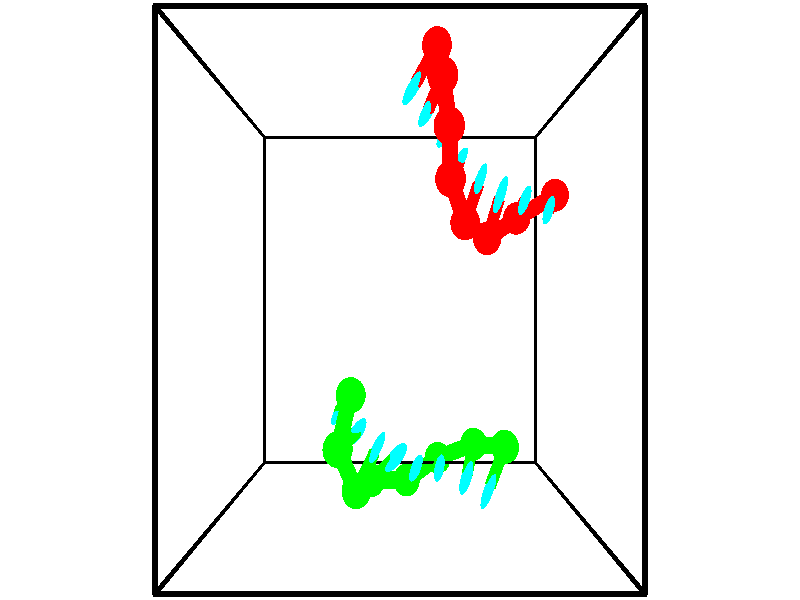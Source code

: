 // switches for output
#declare DRAW_BASES = 1; // possible values are 0, 1; only relevant for DNA ribbons
#declare DRAW_BASES_TYPE = 3; // possible values are 1, 2, 3; only relevant for DNA ribbons
#declare DRAW_FOG = 0; // set to 1 to enable fog

#include "colors.inc"

#include "transforms.inc"
background { rgb <1, 1, 1>}

#default {
   normal{
       ripples 0.25
       frequency 0.20
       turbulence 0.2
       lambda 5
   }
	finish {
		phong 0.1
		phong_size 40.
	}
}

// original window dimensions: 1024x640


// camera settings

camera {
	sky <-0, 1, 0>
	up <-0, 1, 0>
	right 1.6 * <1, 0, 0>
	location <2.5, 2.5, 11.1562>
	look_at <2.5, 2.5, 2.5>
	direction <0, 0, -8.6562>
	angle 67.0682
}


# declare cpy_camera_pos = <2.5, 2.5, 11.1562>;
# if (DRAW_FOG = 1)
fog {
	fog_type 2
	up vnormalize(cpy_camera_pos)
	color rgbt<1,1,1,0.3>
	distance 1e-5
	fog_alt 3e-3
	fog_offset 4
}
# end


// LIGHTS

# declare lum = 6;
global_settings {
	ambient_light rgb lum * <0.05, 0.05, 0.05>
	max_trace_level 15
}# declare cpy_direct_light_amount = 0.25;
light_source
{	1000 * <-1, -1, 1>,
	rgb lum * cpy_direct_light_amount
	parallel
}

light_source
{	1000 * <1, 1, -1>,
	rgb lum * cpy_direct_light_amount
	parallel
}

// strand 0

// nucleotide -1

// particle -1
sphere {
	<5.343532, 4.100841, 0.070923> 0.250000
	pigment { color rgbt <1,0,0,0> }
	no_shadow
}
cylinder {
	<5.198723, 3.929848, 0.402271>,  <5.111837, 3.827252, 0.601080>, 0.100000
	pigment { color rgbt <1,0,0,0> }
	no_shadow
}
cylinder {
	<5.198723, 3.929848, 0.402271>,  <5.343532, 4.100841, 0.070923>, 0.100000
	pigment { color rgbt <1,0,0,0> }
	no_shadow
}

// particle -1
sphere {
	<5.198723, 3.929848, 0.402271> 0.100000
	pigment { color rgbt <1,0,0,0> }
	no_shadow
}
sphere {
	0, 1
	scale<0.080000,0.200000,0.300000>
	matrix <-0.914483, 0.335155, -0.226698,
		-0.180723, -0.839601, -0.512259,
		-0.362022, -0.427482, 0.828371,
		5.090116, 3.801603, 0.650782>
	pigment { color rgbt <0,1,1,0> }
	no_shadow
}
cylinder {
	<4.656749, 3.758673, -0.014679>,  <5.343532, 4.100841, 0.070923>, 0.130000
	pigment { color rgbt <1,0,0,0> }
	no_shadow
}

// nucleotide -1

// particle -1
sphere {
	<4.656749, 3.758673, -0.014679> 0.250000
	pigment { color rgbt <1,0,0,0> }
	no_shadow
}
cylinder {
	<4.663391, 3.862572, 0.371534>,  <4.667377, 3.924911, 0.603262>, 0.100000
	pigment { color rgbt <1,0,0,0> }
	no_shadow
}
cylinder {
	<4.663391, 3.862572, 0.371534>,  <4.656749, 3.758673, -0.014679>, 0.100000
	pigment { color rgbt <1,0,0,0> }
	no_shadow
}

// particle -1
sphere {
	<4.663391, 3.862572, 0.371534> 0.100000
	pigment { color rgbt <1,0,0,0> }
	no_shadow
}
sphere {
	0, 1
	scale<0.080000,0.200000,0.300000>
	matrix <-0.933428, 0.350150, -0.078144,
		-0.358380, -0.899959, 0.248270,
		0.016605, 0.259747, 0.965534,
		4.668373, 3.940496, 0.661195>
	pigment { color rgbt <0,1,1,0> }
	no_shadow
}
cylinder {
	<4.064620, 3.421200, 0.316937>,  <4.656749, 3.758673, -0.014679>, 0.130000
	pigment { color rgbt <1,0,0,0> }
	no_shadow
}

// nucleotide -1

// particle -1
sphere {
	<4.064620, 3.421200, 0.316937> 0.250000
	pigment { color rgbt <1,0,0,0> }
	no_shadow
}
cylinder {
	<4.172630, 3.764999, 0.490534>,  <4.237437, 3.971279, 0.594692>, 0.100000
	pigment { color rgbt <1,0,0,0> }
	no_shadow
}
cylinder {
	<4.172630, 3.764999, 0.490534>,  <4.064620, 3.421200, 0.316937>, 0.100000
	pigment { color rgbt <1,0,0,0> }
	no_shadow
}

// particle -1
sphere {
	<4.172630, 3.764999, 0.490534> 0.100000
	pigment { color rgbt <1,0,0,0> }
	no_shadow
}
sphere {
	0, 1
	scale<0.080000,0.200000,0.300000>
	matrix <-0.912390, 0.372414, -0.169861,
		-0.307620, -0.350103, 0.884759,
		0.270027, 0.859498, 0.433992,
		4.253638, 4.022849, 0.620731>
	pigment { color rgbt <0,1,1,0> }
	no_shadow
}
cylinder {
	<3.607200, 3.596483, 0.892319>,  <4.064620, 3.421200, 0.316937>, 0.130000
	pigment { color rgbt <1,0,0,0> }
	no_shadow
}

// nucleotide -1

// particle -1
sphere {
	<3.607200, 3.596483, 0.892319> 0.250000
	pigment { color rgbt <1,0,0,0> }
	no_shadow
}
cylinder {
	<3.760971, 3.947815, 0.778650>,  <3.853234, 4.158614, 0.710449>, 0.100000
	pigment { color rgbt <1,0,0,0> }
	no_shadow
}
cylinder {
	<3.760971, 3.947815, 0.778650>,  <3.607200, 3.596483, 0.892319>, 0.100000
	pigment { color rgbt <1,0,0,0> }
	no_shadow
}

// particle -1
sphere {
	<3.760971, 3.947815, 0.778650> 0.100000
	pigment { color rgbt <1,0,0,0> }
	no_shadow
}
sphere {
	0, 1
	scale<0.080000,0.200000,0.300000>
	matrix <-0.914432, 0.404522, 0.013269,
		0.126608, 0.254755, 0.958682,
		0.384427, 0.878330, -0.284172,
		3.876299, 4.211314, 0.693399>
	pigment { color rgbt <0,1,1,0> }
	no_shadow
}
cylinder {
	<3.325780, 4.149744, 1.296576>,  <3.607200, 3.596483, 0.892319>, 0.130000
	pigment { color rgbt <1,0,0,0> }
	no_shadow
}

// nucleotide -1

// particle -1
sphere {
	<3.325780, 4.149744, 1.296576> 0.250000
	pigment { color rgbt <1,0,0,0> }
	no_shadow
}
cylinder {
	<3.443512, 4.353088, 0.972862>,  <3.514151, 4.475095, 0.778634>, 0.100000
	pigment { color rgbt <1,0,0,0> }
	no_shadow
}
cylinder {
	<3.443512, 4.353088, 0.972862>,  <3.325780, 4.149744, 1.296576>, 0.100000
	pigment { color rgbt <1,0,0,0> }
	no_shadow
}

// particle -1
sphere {
	<3.443512, 4.353088, 0.972862> 0.100000
	pigment { color rgbt <1,0,0,0> }
	no_shadow
}
sphere {
	0, 1
	scale<0.080000,0.200000,0.300000>
	matrix <-0.820889, 0.568103, 0.058310,
		0.489399, 0.647170, 0.584517,
		0.294329, 0.508360, -0.809284,
		3.531811, 4.505597, 0.730077>
	pigment { color rgbt <0,1,1,0> }
	no_shadow
}
cylinder {
	<3.285364, 4.814142, 1.529266>,  <3.325780, 4.149744, 1.296576>, 0.130000
	pigment { color rgbt <1,0,0,0> }
	no_shadow
}

// nucleotide -1

// particle -1
sphere {
	<3.285364, 4.814142, 1.529266> 0.250000
	pigment { color rgbt <1,0,0,0> }
	no_shadow
}
cylinder {
	<3.272629, 4.832909, 1.129910>,  <3.264987, 4.844169, 0.890296>, 0.100000
	pigment { color rgbt <1,0,0,0> }
	no_shadow
}
cylinder {
	<3.272629, 4.832909, 1.129910>,  <3.285364, 4.814142, 1.529266>, 0.100000
	pigment { color rgbt <1,0,0,0> }
	no_shadow
}

// particle -1
sphere {
	<3.272629, 4.832909, 1.129910> 0.100000
	pigment { color rgbt <1,0,0,0> }
	no_shadow
}
sphere {
	0, 1
	scale<0.080000,0.200000,0.300000>
	matrix <-0.797464, 0.600975, 0.053672,
		0.602526, 0.797890, 0.018280,
		-0.031839, 0.046916, -0.998391,
		3.263077, 4.846983, 0.830392>
	pigment { color rgbt <0,1,1,0> }
	no_shadow
}
cylinder {
	<3.192033, 5.523336, 1.399443>,  <3.285364, 4.814142, 1.529266>, 0.130000
	pigment { color rgbt <1,0,0,0> }
	no_shadow
}

// nucleotide -1

// particle -1
sphere {
	<3.192033, 5.523336, 1.399443> 0.250000
	pigment { color rgbt <1,0,0,0> }
	no_shadow
}
cylinder {
	<3.067818, 5.336143, 1.068491>,  <2.993289, 5.223828, 0.869920>, 0.100000
	pigment { color rgbt <1,0,0,0> }
	no_shadow
}
cylinder {
	<3.067818, 5.336143, 1.068491>,  <3.192033, 5.523336, 1.399443>, 0.100000
	pigment { color rgbt <1,0,0,0> }
	no_shadow
}

// particle -1
sphere {
	<3.067818, 5.336143, 1.068491> 0.100000
	pigment { color rgbt <1,0,0,0> }
	no_shadow
}
sphere {
	0, 1
	scale<0.080000,0.200000,0.300000>
	matrix <-0.745364, 0.660056, -0.093586,
		0.589914, 0.587638, -0.553790,
		-0.310538, -0.467983, -0.827380,
		2.974656, 5.195749, 0.820277>
	pigment { color rgbt <0,1,1,0> }
	no_shadow
}
cylinder {
	<3.122800, 6.080883, 0.981576>,  <3.192033, 5.523336, 1.399443>, 0.130000
	pigment { color rgbt <1,0,0,0> }
	no_shadow
}

// nucleotide -1

// particle -1
sphere {
	<3.122800, 6.080883, 0.981576> 0.250000
	pigment { color rgbt <1,0,0,0> }
	no_shadow
}
cylinder {
	<2.898186, 5.784367, 0.834515>,  <2.763417, 5.606457, 0.746278>, 0.100000
	pigment { color rgbt <1,0,0,0> }
	no_shadow
}
cylinder {
	<2.898186, 5.784367, 0.834515>,  <3.122800, 6.080883, 0.981576>, 0.100000
	pigment { color rgbt <1,0,0,0> }
	no_shadow
}

// particle -1
sphere {
	<2.898186, 5.784367, 0.834515> 0.100000
	pigment { color rgbt <1,0,0,0> }
	no_shadow
}
sphere {
	0, 1
	scale<0.080000,0.200000,0.300000>
	matrix <-0.772003, 0.629265, -0.089652,
		0.297809, 0.233486, -0.925632,
		-0.561535, -0.741289, -0.367653,
		2.729725, 5.561980, 0.724219>
	pigment { color rgbt <0,1,1,0> }
	no_shadow
}
// strand 1

// nucleotide -1

// particle -1
sphere {
	<1.674110, 1.171169, 1.044381> 0.250000
	pigment { color rgbt <0,1,0,0> }
	no_shadow
}
cylinder {
	<1.528107, 0.985832, 0.721375>,  <1.440505, 0.874630, 0.527571>, 0.100000
	pigment { color rgbt <0,1,0,0> }
	no_shadow
}
cylinder {
	<1.528107, 0.985832, 0.721375>,  <1.674110, 1.171169, 1.044381>, 0.100000
	pigment { color rgbt <0,1,0,0> }
	no_shadow
}

// particle -1
sphere {
	<1.528107, 0.985832, 0.721375> 0.100000
	pigment { color rgbt <0,1,0,0> }
	no_shadow
}
sphere {
	0, 1
	scale<0.080000,0.200000,0.300000>
	matrix <0.840924, -0.536288, -0.072395,
		-0.399518, -0.705485, 0.585386,
		-0.365009, -0.463342, -0.807516,
		1.418604, 0.846830, 0.479120>
	pigment { color rgbt <0,1,1,0> }
	no_shadow
}
cylinder {
	<1.463459, 0.430738, 1.126250>,  <1.674110, 1.171169, 1.044381>, 0.130000
	pigment { color rgbt <0,1,0,0> }
	no_shadow
}

// nucleotide -1

// particle -1
sphere {
	<1.463459, 0.430738, 1.126250> 0.250000
	pigment { color rgbt <0,1,0,0> }
	no_shadow
}
cylinder {
	<1.624130, 0.506386, 0.767834>,  <1.720533, 0.551774, 0.552784>, 0.100000
	pigment { color rgbt <0,1,0,0> }
	no_shadow
}
cylinder {
	<1.624130, 0.506386, 0.767834>,  <1.463459, 0.430738, 1.126250>, 0.100000
	pigment { color rgbt <0,1,0,0> }
	no_shadow
}

// particle -1
sphere {
	<1.624130, 0.506386, 0.767834> 0.100000
	pigment { color rgbt <0,1,0,0> }
	no_shadow
}
sphere {
	0, 1
	scale<0.080000,0.200000,0.300000>
	matrix <0.850648, -0.439457, 0.288577,
		-0.339196, -0.878130, -0.337393,
		0.401677, 0.189119, -0.896041,
		1.744634, 0.563121, 0.499021>
	pigment { color rgbt <0,1,1,0> }
	no_shadow
}
cylinder {
	<1.754141, -0.217271, 0.847135>,  <1.463459, 0.430738, 1.126250>, 0.130000
	pigment { color rgbt <0,1,0,0> }
	no_shadow
}

// nucleotide -1

// particle -1
sphere {
	<1.754141, -0.217271, 0.847135> 0.250000
	pigment { color rgbt <0,1,0,0> }
	no_shadow
}
cylinder {
	<1.939125, 0.081619, 0.656227>,  <2.050115, 0.260953, 0.541682>, 0.100000
	pigment { color rgbt <0,1,0,0> }
	no_shadow
}
cylinder {
	<1.939125, 0.081619, 0.656227>,  <1.754141, -0.217271, 0.847135>, 0.100000
	pigment { color rgbt <0,1,0,0> }
	no_shadow
}

// particle -1
sphere {
	<1.939125, 0.081619, 0.656227> 0.100000
	pigment { color rgbt <0,1,0,0> }
	no_shadow
}
sphere {
	0, 1
	scale<0.080000,0.200000,0.300000>
	matrix <0.841359, -0.539662, -0.029657,
		-0.279725, -0.387840, -0.878256,
		0.462459, 0.747225, -0.477270,
		2.077863, 0.305787, 0.513046>
	pigment { color rgbt <0,1,1,0> }
	no_shadow
}
cylinder {
	<1.974500, -0.251058, 0.099398>,  <1.754141, -0.217271, 0.847135>, 0.130000
	pigment { color rgbt <0,1,0,0> }
	no_shadow
}

// nucleotide -1

// particle -1
sphere {
	<1.974500, -0.251058, 0.099398> 0.250000
	pigment { color rgbt <0,1,0,0> }
	no_shadow
}
cylinder {
	<2.228722, -0.010063, 0.292511>,  <2.381255, 0.134534, 0.408379>, 0.100000
	pigment { color rgbt <0,1,0,0> }
	no_shadow
}
cylinder {
	<2.228722, -0.010063, 0.292511>,  <1.974500, -0.251058, 0.099398>, 0.100000
	pigment { color rgbt <0,1,0,0> }
	no_shadow
}

// particle -1
sphere {
	<2.228722, -0.010063, 0.292511> 0.100000
	pigment { color rgbt <0,1,0,0> }
	no_shadow
}
sphere {
	0, 1
	scale<0.080000,0.200000,0.300000>
	matrix <0.765281, -0.574273, -0.290783,
		0.102056, 0.554273, -0.826054,
		0.635554, 0.602487, 0.482783,
		2.419388, 0.170683, 0.437346>
	pigment { color rgbt <0,1,1,0> }
	no_shadow
}
cylinder {
	<2.622888, -0.338549, -0.270845>,  <1.974500, -0.251058, 0.099398>, 0.130000
	pigment { color rgbt <0,1,0,0> }
	no_shadow
}

// nucleotide -1

// particle -1
sphere {
	<2.622888, -0.338549, -0.270845> 0.250000
	pigment { color rgbt <0,1,0,0> }
	no_shadow
}
cylinder {
	<2.714912, -0.153305, 0.071524>,  <2.770127, -0.042159, 0.276945>, 0.100000
	pigment { color rgbt <0,1,0,0> }
	no_shadow
}
cylinder {
	<2.714912, -0.153305, 0.071524>,  <2.622888, -0.338549, -0.270845>, 0.100000
	pigment { color rgbt <0,1,0,0> }
	no_shadow
}

// particle -1
sphere {
	<2.714912, -0.153305, 0.071524> 0.100000
	pigment { color rgbt <0,1,0,0> }
	no_shadow
}
sphere {
	0, 1
	scale<0.080000,0.200000,0.300000>
	matrix <0.908257, -0.418029, -0.017946,
		0.349489, 0.781525, -0.516794,
		0.230060, 0.463109, 0.855922,
		2.783931, -0.014372, 0.328300>
	pigment { color rgbt <0,1,1,0> }
	no_shadow
}
cylinder {
	<3.224267, -0.032093, -0.472523>,  <2.622888, -0.338549, -0.270845>, 0.130000
	pigment { color rgbt <0,1,0,0> }
	no_shadow
}

// nucleotide -1

// particle -1
sphere {
	<3.224267, -0.032093, -0.472523> 0.250000
	pigment { color rgbt <0,1,0,0> }
	no_shadow
}
cylinder {
	<3.217056, -0.033134, -0.072589>,  <3.212730, -0.033759, 0.167371>, 0.100000
	pigment { color rgbt <0,1,0,0> }
	no_shadow
}
cylinder {
	<3.217056, -0.033134, -0.072589>,  <3.224267, -0.032093, -0.472523>, 0.100000
	pigment { color rgbt <0,1,0,0> }
	no_shadow
}

// particle -1
sphere {
	<3.217056, -0.033134, -0.072589> 0.100000
	pigment { color rgbt <0,1,0,0> }
	no_shadow
}
sphere {
	0, 1
	scale<0.080000,0.200000,0.300000>
	matrix <0.957195, -0.288974, 0.016505,
		0.288883, 0.957333, 0.007699,
		-0.018026, -0.002602, 0.999834,
		3.211648, -0.033916, 0.227361>
	pigment { color rgbt <0,1,1,0> }
	no_shadow
}
cylinder {
	<3.891571, 0.231821, -0.257593>,  <3.224267, -0.032093, -0.472523>, 0.130000
	pigment { color rgbt <0,1,0,0> }
	no_shadow
}

// nucleotide -1

// particle -1
sphere {
	<3.891571, 0.231821, -0.257593> 0.250000
	pigment { color rgbt <0,1,0,0> }
	no_shadow
}
cylinder {
	<3.778839, 0.005020, 0.052009>,  <3.711200, -0.131060, 0.237769>, 0.100000
	pigment { color rgbt <0,1,0,0> }
	no_shadow
}
cylinder {
	<3.778839, 0.005020, 0.052009>,  <3.891571, 0.231821, -0.257593>, 0.100000
	pigment { color rgbt <0,1,0,0> }
	no_shadow
}

// particle -1
sphere {
	<3.778839, 0.005020, 0.052009> 0.100000
	pigment { color rgbt <0,1,0,0> }
	no_shadow
}
sphere {
	0, 1
	scale<0.080000,0.200000,0.300000>
	matrix <0.886511, -0.462433, -0.015962,
		0.366975, 0.681664, 0.632980,
		-0.281830, -0.567001, 0.774003,
		3.694290, -0.165080, 0.284210>
	pigment { color rgbt <0,1,1,0> }
	no_shadow
}
cylinder {
	<4.384766, 0.301338, 0.305443>,  <3.891571, 0.231821, -0.257593>, 0.130000
	pigment { color rgbt <0,1,0,0> }
	no_shadow
}

// nucleotide -1

// particle -1
sphere {
	<4.384766, 0.301338, 0.305443> 0.250000
	pigment { color rgbt <0,1,0,0> }
	no_shadow
}
cylinder {
	<4.210052, -0.053528, 0.364986>,  <4.105225, -0.266447, 0.400712>, 0.100000
	pigment { color rgbt <0,1,0,0> }
	no_shadow
}
cylinder {
	<4.210052, -0.053528, 0.364986>,  <4.384766, 0.301338, 0.305443>, 0.100000
	pigment { color rgbt <0,1,0,0> }
	no_shadow
}

// particle -1
sphere {
	<4.210052, -0.053528, 0.364986> 0.100000
	pigment { color rgbt <0,1,0,0> }
	no_shadow
}
sphere {
	0, 1
	scale<0.080000,0.200000,0.300000>
	matrix <0.898988, -0.424549, 0.107605,
		-0.032266, 0.180821, 0.982987,
		-0.436783, -0.887165, 0.148858,
		4.079018, -0.319677, 0.409644>
	pigment { color rgbt <0,1,1,0> }
	no_shadow
}
// box output
cylinder {
	<0.000000, 0.000000, 0.000000>,  <5.000000, 0.000000, 0.000000>, 0.025000
	pigment { color rgbt <0,0,0,0> }
	no_shadow
}
cylinder {
	<0.000000, 0.000000, 0.000000>,  <0.000000, 5.000000, 0.000000>, 0.025000
	pigment { color rgbt <0,0,0,0> }
	no_shadow
}
cylinder {
	<0.000000, 0.000000, 0.000000>,  <0.000000, 0.000000, 5.000000>, 0.025000
	pigment { color rgbt <0,0,0,0> }
	no_shadow
}
cylinder {
	<5.000000, 5.000000, 5.000000>,  <0.000000, 5.000000, 5.000000>, 0.025000
	pigment { color rgbt <0,0,0,0> }
	no_shadow
}
cylinder {
	<5.000000, 5.000000, 5.000000>,  <5.000000, 0.000000, 5.000000>, 0.025000
	pigment { color rgbt <0,0,0,0> }
	no_shadow
}
cylinder {
	<5.000000, 5.000000, 5.000000>,  <5.000000, 5.000000, 0.000000>, 0.025000
	pigment { color rgbt <0,0,0,0> }
	no_shadow
}
cylinder {
	<0.000000, 0.000000, 5.000000>,  <0.000000, 5.000000, 5.000000>, 0.025000
	pigment { color rgbt <0,0,0,0> }
	no_shadow
}
cylinder {
	<0.000000, 0.000000, 5.000000>,  <5.000000, 0.000000, 5.000000>, 0.025000
	pigment { color rgbt <0,0,0,0> }
	no_shadow
}
cylinder {
	<5.000000, 5.000000, 0.000000>,  <0.000000, 5.000000, 0.000000>, 0.025000
	pigment { color rgbt <0,0,0,0> }
	no_shadow
}
cylinder {
	<5.000000, 5.000000, 0.000000>,  <5.000000, 0.000000, 0.000000>, 0.025000
	pigment { color rgbt <0,0,0,0> }
	no_shadow
}
cylinder {
	<5.000000, 0.000000, 5.000000>,  <5.000000, 0.000000, 0.000000>, 0.025000
	pigment { color rgbt <0,0,0,0> }
	no_shadow
}
cylinder {
	<0.000000, 5.000000, 0.000000>,  <0.000000, 5.000000, 5.000000>, 0.025000
	pigment { color rgbt <0,0,0,0> }
	no_shadow
}
// end of box output
